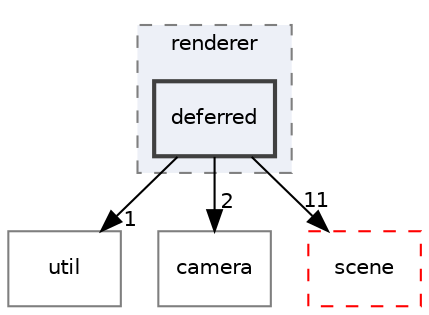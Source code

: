 digraph "C:/Users/jonas/Desktop/GraphicEngine/Src/renderer/deferred"
{
 // INTERACTIVE_SVG=YES
 // LATEX_PDF_SIZE
  bgcolor="transparent";
  edge [fontname="Helvetica",fontsize="10",labelfontname="Helvetica",labelfontsize="10"];
  node [fontname="Helvetica",fontsize="10",shape=record];
  compound=true
  subgraph clusterdir_110bf15beb781d7cd423359a55b6cfac {
    graph [ bgcolor="#edf0f7", pencolor="grey50", style="filled,dashed,", label="renderer", fontname="Helvetica", fontsize="10", URL="dir_110bf15beb781d7cd423359a55b6cfac.html"]
  dir_ed1c4d760211950363a426277334eaee [shape=box, label="deferred", style="filled,bold,", fillcolor="#edf0f7", color="grey25", URL="dir_ed1c4d760211950363a426277334eaee.html"];
  }
  dir_517feb0deace64d74c1e186f0ef34274 [shape=box, label="util", style="", fillcolor="#edf0f7", color="grey50", URL="dir_517feb0deace64d74c1e186f0ef34274.html"];
  dir_fef4120f6678d99701b8db8a3c7b6632 [shape=box, label="camera", style="", fillcolor="#edf0f7", color="grey50", URL="dir_fef4120f6678d99701b8db8a3c7b6632.html"];
  dir_bd4132eaf25bc91ffa6e489ae31851f6 [shape=box, label="scene", style="dashed,", fillcolor="#edf0f7", color="red", URL="dir_bd4132eaf25bc91ffa6e489ae31851f6.html"];
  dir_ed1c4d760211950363a426277334eaee->dir_517feb0deace64d74c1e186f0ef34274 [headlabel="1", labeldistance=1.5 headhref="dir_000006_000018.html"];
  dir_ed1c4d760211950363a426277334eaee->dir_bd4132eaf25bc91ffa6e489ae31851f6 [headlabel="11", labeldistance=1.5 headhref="dir_000006_000013.html"];
  dir_ed1c4d760211950363a426277334eaee->dir_fef4120f6678d99701b8db8a3c7b6632 [headlabel="2", labeldistance=1.5 headhref="dir_000006_000002.html"];
}

